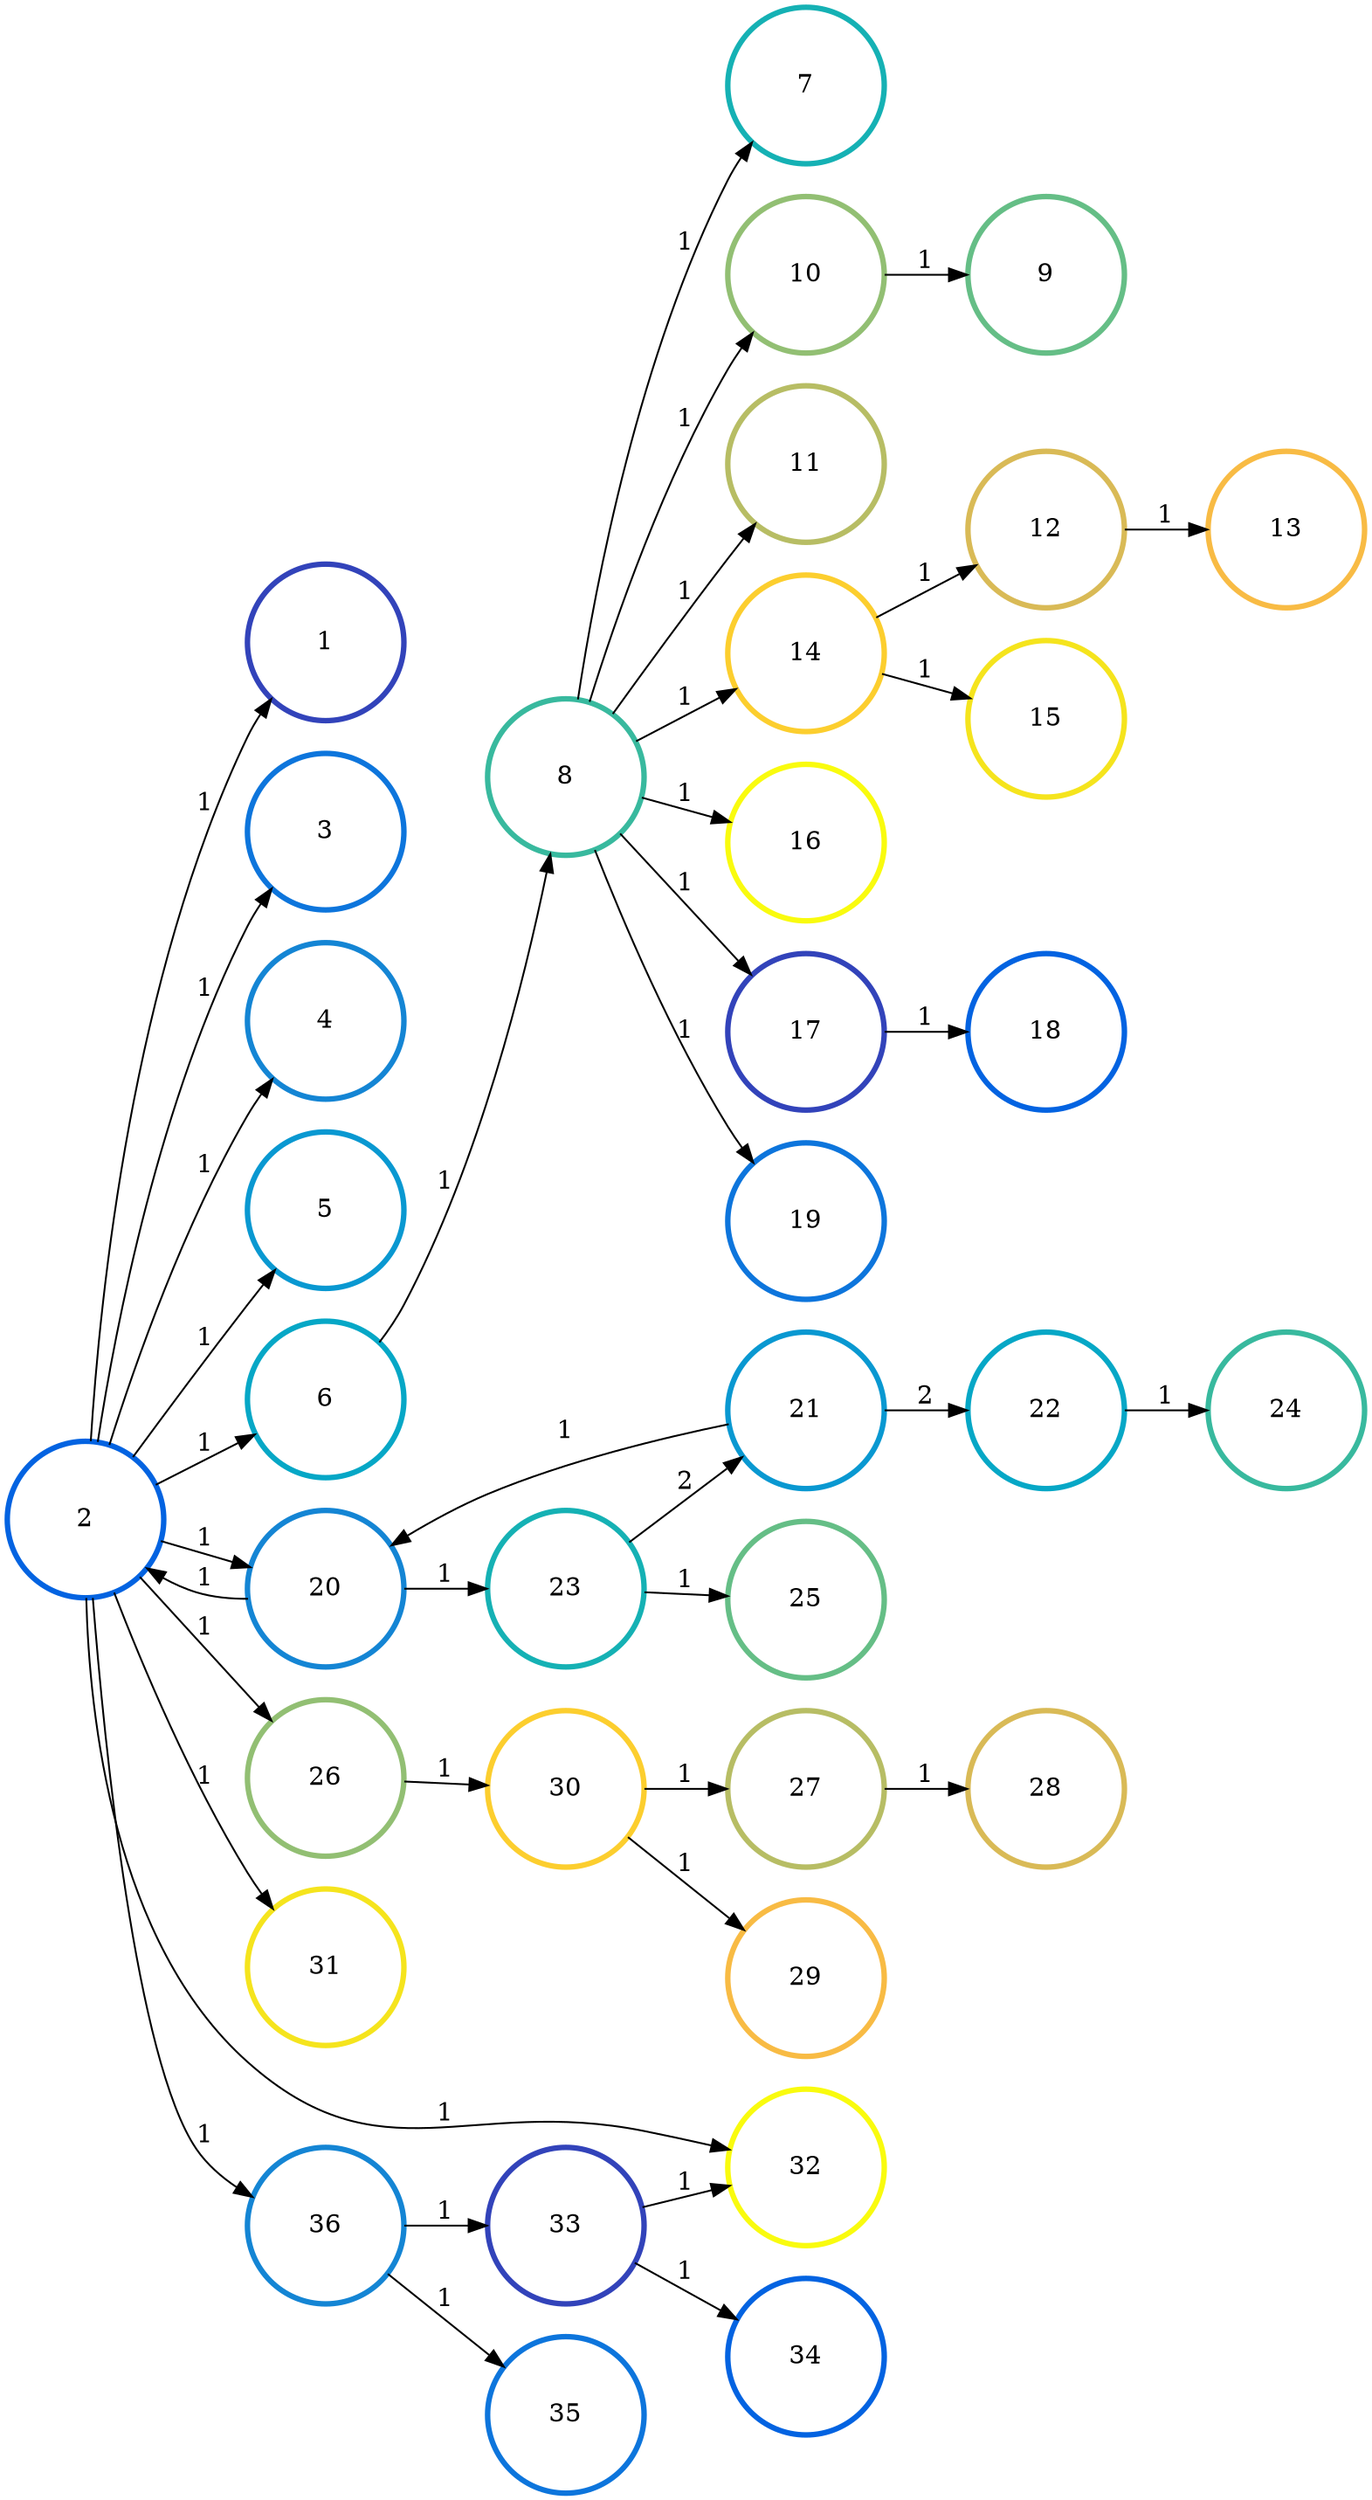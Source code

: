 digraph N {
	overlap="false"
	rankdir="LR"
	0 [label="1",width=1.2,height=1.2,style="",penwidth=3,color="#3243BA"]
	1 [label="2",width=1.2,height=1.2,style="",penwidth=3,color="#0363E1"]
	2 [label="3",width=1.2,height=1.2,style="",penwidth=3,color="#0D75DC"]
	3 [label="4",width=1.2,height=1.2,style="",penwidth=3,color="#1485D4"]
	4 [label="5",width=1.2,height=1.2,style="",penwidth=3,color="#0998D1"]
	5 [label="6",width=1.2,height=1.2,style="",penwidth=3,color="#06A7C6"]
	6 [label="7",width=1.2,height=1.2,style="",penwidth=3,color="#15B1B4"]
	7 [label="8",width=1.2,height=1.2,style="",penwidth=3,color="#38B99E"]
	8 [label="9",width=1.2,height=1.2,style="",penwidth=3,color="#65BE86"]
	9 [label="10",width=1.2,height=1.2,style="",penwidth=3,color="#92BF73"]
	10 [label="11",width=1.2,height=1.2,style="",penwidth=3,color="#B7BD64"]
	11 [label="12",width=1.2,height=1.2,style="",penwidth=3,color="#D9BA56"]
	12 [label="13",width=1.2,height=1.2,style="",penwidth=3,color="#F8BB44"]
	13 [label="14",width=1.2,height=1.2,style="",penwidth=3,color="#FCCE2E"]
	14 [label="15",width=1.2,height=1.2,style="",penwidth=3,color="#F5E41D"]
	15 [label="16",width=1.2,height=1.2,style="",penwidth=3,color="#F9FB0E"]
	16 [label="17",width=1.2,height=1.2,style="",penwidth=3,color="#3243BA"]
	17 [label="18",width=1.2,height=1.2,style="",penwidth=3,color="#0363E1"]
	18 [label="19",width=1.2,height=1.2,style="",penwidth=3,color="#0D75DC"]
	19 [label="20",width=1.2,height=1.2,style="",penwidth=3,color="#1485D4"]
	20 [label="21",width=1.2,height=1.2,style="",penwidth=3,color="#0998D1"]
	21 [label="22",width=1.2,height=1.2,style="",penwidth=3,color="#06A7C6"]
	22 [label="23",width=1.2,height=1.2,style="",penwidth=3,color="#15B1B4"]
	23 [label="24",width=1.2,height=1.2,style="",penwidth=3,color="#38B99E"]
	24 [label="25",width=1.2,height=1.2,style="",penwidth=3,color="#65BE86"]
	25 [label="26",width=1.2,height=1.2,style="",penwidth=3,color="#92BF73"]
	26 [label="27",width=1.2,height=1.2,style="",penwidth=3,color="#B7BD64"]
	27 [label="28",width=1.2,height=1.2,style="",penwidth=3,color="#D9BA56"]
	28 [label="29",width=1.2,height=1.2,style="",penwidth=3,color="#F8BB44"]
	29 [label="30",width=1.2,height=1.2,style="",penwidth=3,color="#FCCE2E"]
	30 [label="31",width=1.2,height=1.2,style="",penwidth=3,color="#F5E41D"]
	31 [label="32",width=1.2,height=1.2,style="",penwidth=3,color="#F9FB0E"]
	32 [label="33",width=1.2,height=1.2,style="",penwidth=3,color="#3243BA"]
	33 [label="34",width=1.2,height=1.2,style="",penwidth=3,color="#0363E1"]
	34 [label="35",width=1.2,height=1.2,style="",penwidth=3,color="#0D75DC"]
	35 [label="36",width=1.2,height=1.2,style="",penwidth=3,color="#1485D4"]
	1 -> 0 [penwidth=1,color=black,label="1"]
	1 -> 2 [penwidth=1,color=black,label="1"]
	1 -> 3 [penwidth=1,color=black,label="1"]
	1 -> 4 [penwidth=1,color=black,label="1"]
	1 -> 5 [penwidth=1,color=black,label="1"]
	1 -> 19 [penwidth=1,color=black,label="1"]
	1 -> 25 [penwidth=1,color=black,label="1"]
	1 -> 30 [penwidth=1,color=black,label="1"]
	1 -> 31 [penwidth=1,color=black,label="1"]
	1 -> 35 [penwidth=1,color=black,label="1"]
	5 -> 7 [penwidth=1,color=black,label="1"]
	7 -> 6 [penwidth=1,color=black,label="1"]
	7 -> 9 [penwidth=1,color=black,label="1"]
	7 -> 10 [penwidth=1,color=black,label="1"]
	7 -> 13 [penwidth=1,color=black,label="1"]
	7 -> 15 [penwidth=1,color=black,label="1"]
	7 -> 16 [penwidth=1,color=black,label="1"]
	7 -> 18 [penwidth=1,color=black,label="1"]
	9 -> 8 [penwidth=1,color=black,label="1"]
	11 -> 12 [penwidth=1,color=black,label="1"]
	13 -> 11 [penwidth=1,color=black,label="1"]
	13 -> 14 [penwidth=1,color=black,label="1"]
	16 -> 17 [penwidth=1,color=black,label="1"]
	19 -> 1 [penwidth=1,color=black,label="1"]
	19 -> 22 [penwidth=1,color=black,label="1"]
	20 -> 19 [penwidth=1,color=black,label="1"]
	20 -> 21 [penwidth=1,color=black,label="2"]
	21 -> 23 [penwidth=1,color=black,label="1"]
	22 -> 20 [penwidth=1,color=black,label="2"]
	22 -> 24 [penwidth=1,color=black,label="1"]
	25 -> 29 [penwidth=1,color=black,label="1"]
	26 -> 27 [penwidth=1,color=black,label="1"]
	29 -> 26 [penwidth=1,color=black,label="1"]
	29 -> 28 [penwidth=1,color=black,label="1"]
	32 -> 31 [penwidth=1,color=black,label="1"]
	32 -> 33 [penwidth=1,color=black,label="1"]
	35 -> 32 [penwidth=1,color=black,label="1"]
	35 -> 34 [penwidth=1,color=black,label="1"]
}
